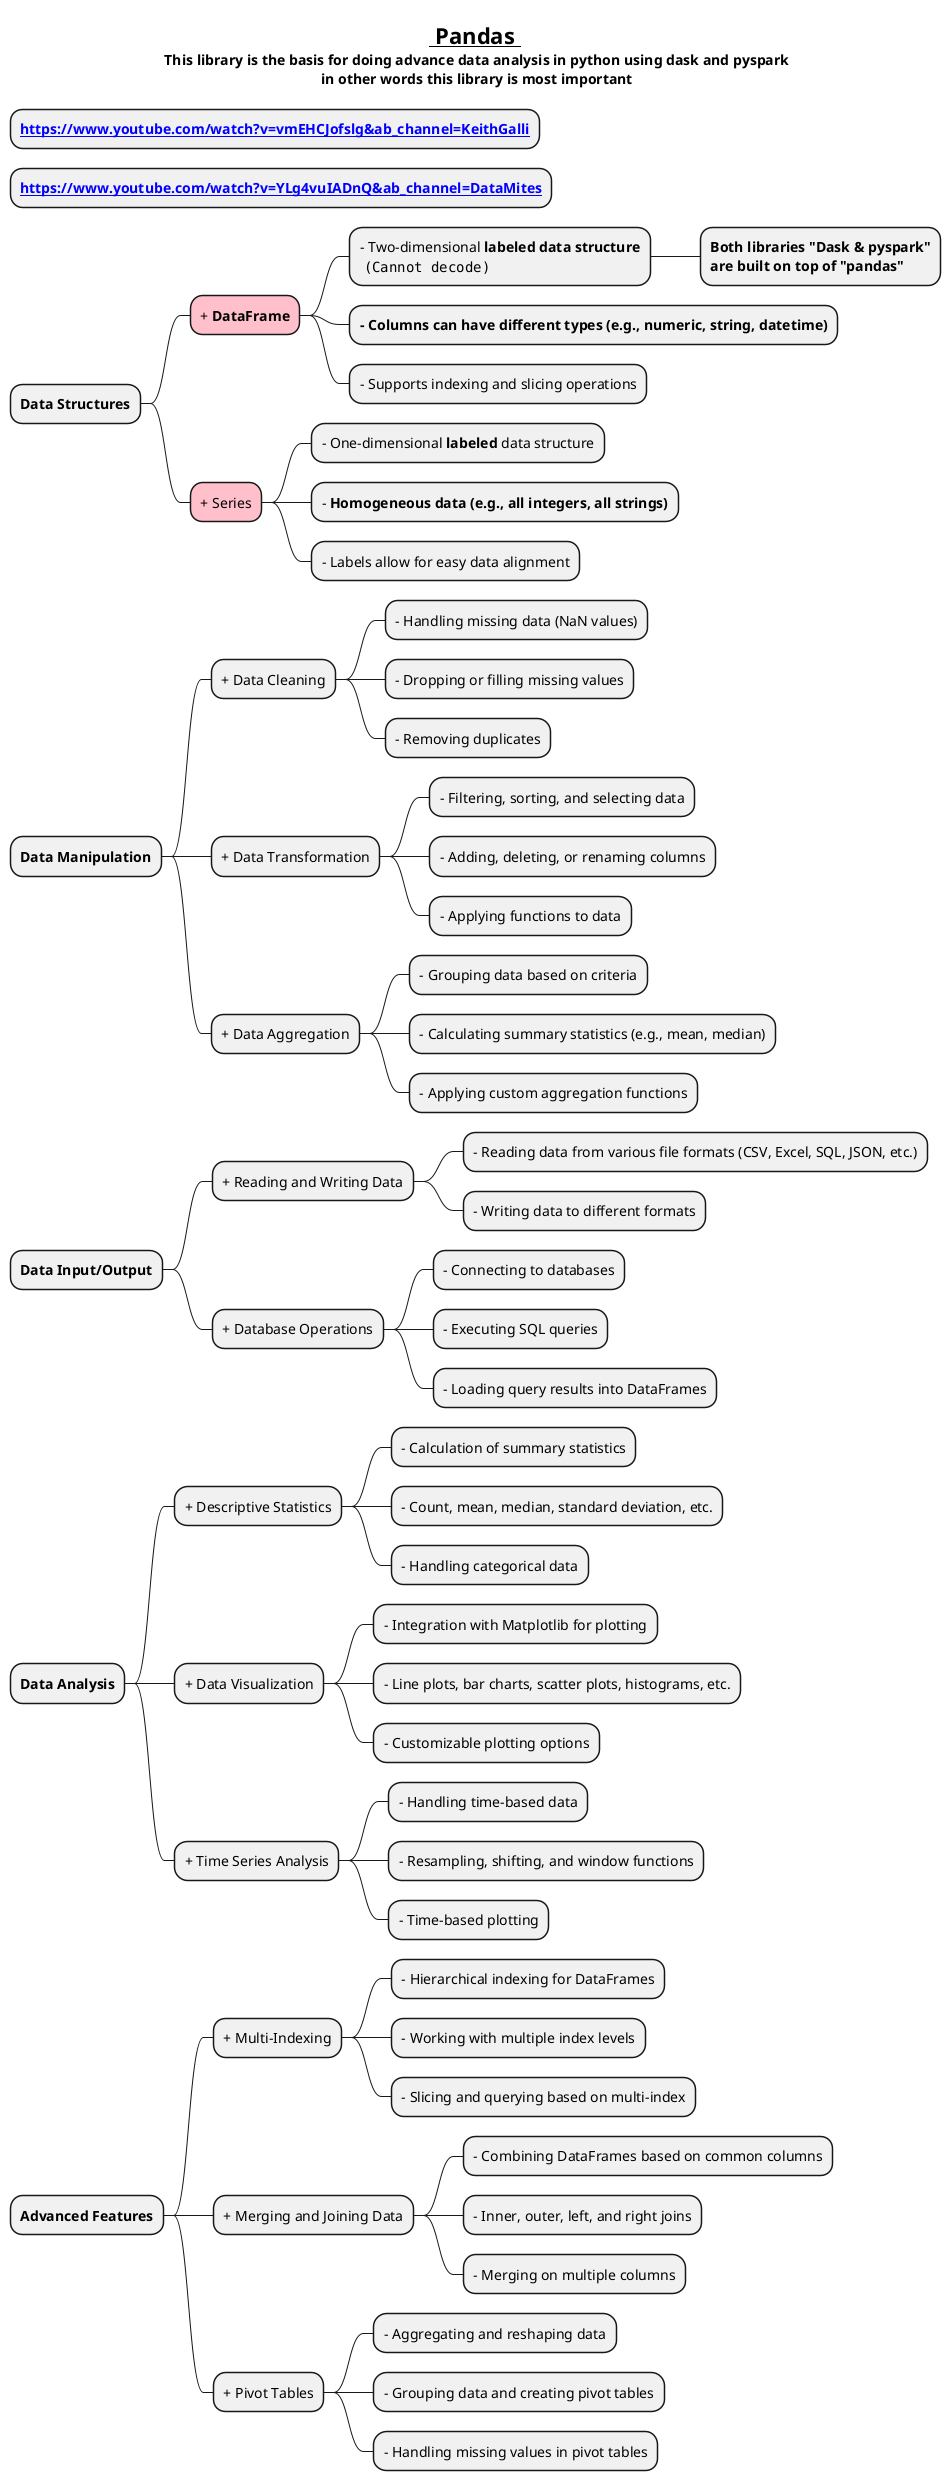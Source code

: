 @startmindmap

title =__ Pandas __\n This library is the basis for doing advance data analysis in python using dask and pyspark\n in other words this library is most important

* **[[https://www.youtube.com/watch?v=vmEHCJofslg&ab_channel=KeithGalli]]**
* **[[https://www.youtube.com/watch?v=YLg4vuIADnQ&ab_channel=DataMites]]**

* **Data Structures**
**[#pink] + **DataFrame**
*** - Two-dimensional **labeled data structure**\n <img:images/img.png>
**** **Both libraries "Dask & pyspark"**\n**are built on top of "pandas"**
*** **- Columns can have different types (e.g., numeric, string, datetime)**
*** - Supports indexing and slicing operations
**[#pink] + Series
*** - One-dimensional **labeled** data structure
*** - **Homogeneous data (e.g., all integers, all strings)**
*** - Labels allow for easy data alignment

* **Data Manipulation**
** + Data Cleaning
*** - Handling missing data (NaN values)
*** - Dropping or filling missing values
*** - Removing duplicates
** + Data Transformation
*** - Filtering, sorting, and selecting data
*** - Adding, deleting, or renaming columns
*** - Applying functions to data
** + Data Aggregation
*** - Grouping data based on criteria
*** - Calculating summary statistics (e.g., mean, median)
*** - Applying custom aggregation functions

* **Data Input/Output**
** + Reading and Writing Data
*** - Reading data from various file formats (CSV, Excel, SQL, JSON, etc.)
*** - Writing data to different formats
** + Database Operations
*** - Connecting to databases
*** - Executing SQL queries
*** - Loading query results into DataFrames

* **Data Analysis**
** + Descriptive Statistics
*** - Calculation of summary statistics
*** - Count, mean, median, standard deviation, etc.
*** - Handling categorical data
** + Data Visualization
*** - Integration with Matplotlib for plotting
*** - Line plots, bar charts, scatter plots, histograms, etc.
*** - Customizable plotting options
** + Time Series Analysis
*** - Handling time-based data
*** - Resampling, shifting, and window functions
*** - Time-based plotting

* **Advanced Features**
** + Multi-Indexing
*** - Hierarchical indexing for DataFrames
*** - Working with multiple index levels
*** - Slicing and querying based on multi-index
** + Merging and Joining Data
*** - Combining DataFrames based on common columns
*** - Inner, outer, left, and right joins
*** - Merging on multiple columns
** + Pivot Tables
*** - Aggregating and reshaping data
*** - Grouping data and creating pivot tables
*** - Handling missing values in pivot tables

@endmindmap
